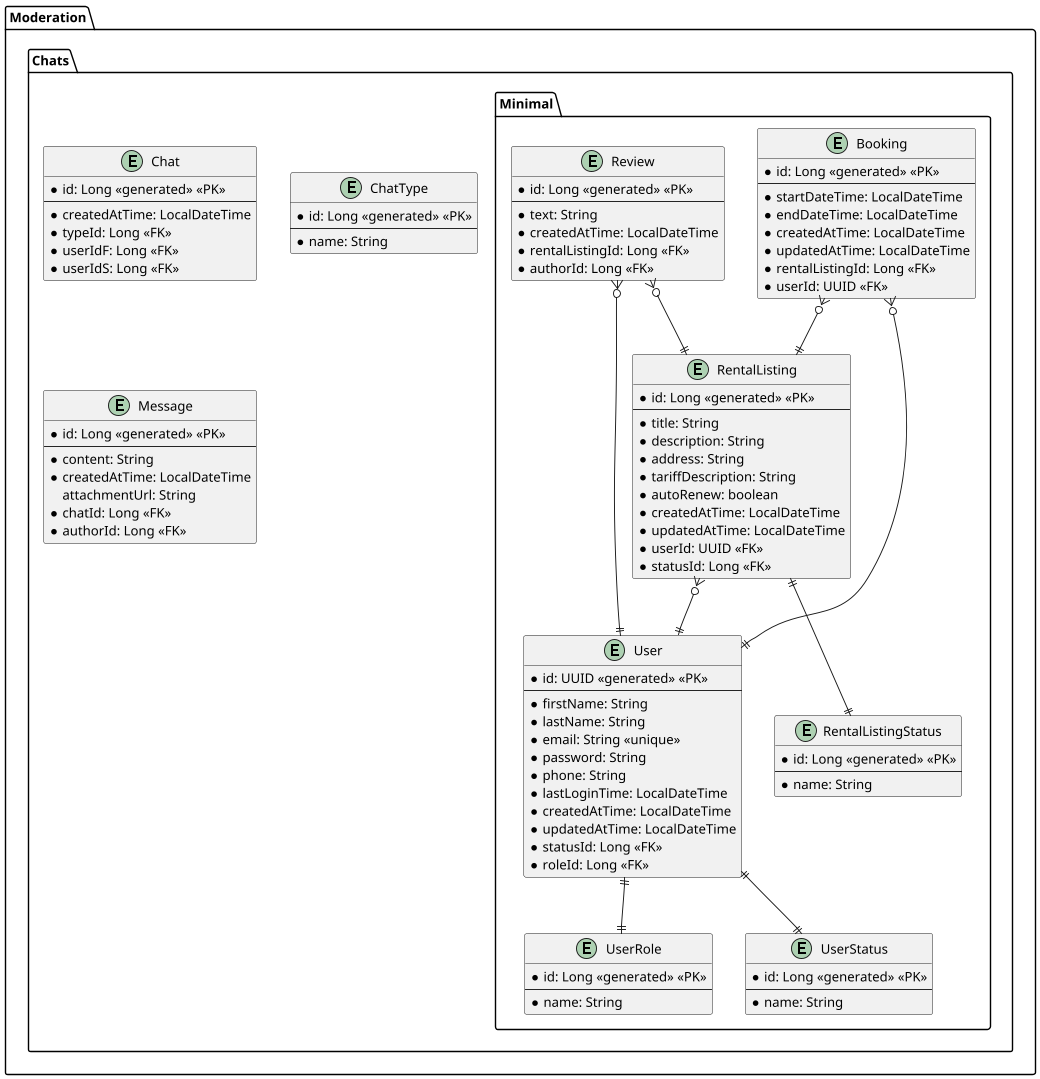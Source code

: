 @startuml database
allow_mixing

scale max 1920 width
scale max 1080 height

left to right direction
top to bottom direction


package "Moderation" {
  package "Chats" {
    package "Minimal" {
      entity "User" as user {
        * id: UUID <<generated>> <<PK>>
        ---
        * firstName: String
        * lastName: String
        * email: String <<unique>>
        * password: String
        * phone: String
        * lastLoginTime: LocalDateTime
        * createdAtTime: LocalDateTime
        * updatedAtTime: LocalDateTime
        * statusId: Long <<FK>>
        * roleId: Long <<FK>>
      }

      ' USER, ADMIN, MODERATOR
      entity "UserRole" as userRole {
        * id: Long <<generated>> <<PK>>
        ---
        * name: String
      }

      ' ACTIVE, BLOCKED, DELETED
      entity "UserStatus" as userStatus {
        * id: Long <<generated>> <<PK>>
        ---
        * name: String
      }

      entity "RentalListing" as rentalListing {
        * id: Long <<generated>> <<PK>>
        ---
        * title: String
        * description: String
        * address: String
        * tariffDescription: String
        * autoRenew: boolean
        * createdAtTime: LocalDateTime
        * updatedAtTime: LocalDateTime
        * userId: UUID <<FK>>
        * statusId: Long <<FK>>
      }

      ' ACTIVE, BLOCKED, ONDELETION, DELETED
      entity "RentalListingStatus" as rentalListingStatus {
        * id: Long <<generated>> <<PK>>
        ---
        * name: String
      }

      entity "Booking" as booking {
        * id: Long <<generated>> <<PK>>
        ---
        * startDateTime: LocalDateTime
        * endDateTime: LocalDateTime
        * createdAtTime: LocalDateTime
        * updatedAtTime: LocalDateTime
        * rentalListingId: Long <<FK>>
        * userId: UUID <<FK>>
      }

      entity "Review" as review {
        * id: Long <<generated>> <<PK>>
        ---
        * text: String
        * createdAtTime: LocalDateTime
        * rentalListingId: Long <<FK>>
        * authorId: Long <<FK>>
      }

      user ||--|| userRole
      user ||--|| userStatus

      rentalListing }o--|| user
      rentalListing ||--|| rentalListingStatus

      booking }o--|| rentalListing
      booking }o--|| user

      review }o--|| user
      review }o--|| rentalListing
    }

    entity "Chat" as chat {
      * id: Long <<generated>> <<PK>>
      ---
      * createdAtTime: LocalDateTime
      * typeId: Long <<FK>>
      * userIdF: Long <<FK>>
      * userIdS: Long <<FK>>
    }

    entity "ChatType" as chatType {
      * id: Long <<generated>> <<PK>>
      ---
      * name: String
    }

    entity "Message" as message {
      * id: Long <<generated>> <<PK>>
      ---
      * content: String
      * createdAtTime: LocalDateTime
      attachmentUrl: String
      * chatId: Long <<FK>>
      * authorId: Long <<FK>>
    }

    ' chat }o--|| user
    ' chat }o--|| user
    ' chat ||--|| chatType

    ' message }o--|| chat
    ' message }o--|| user
  }
}


@enduml
